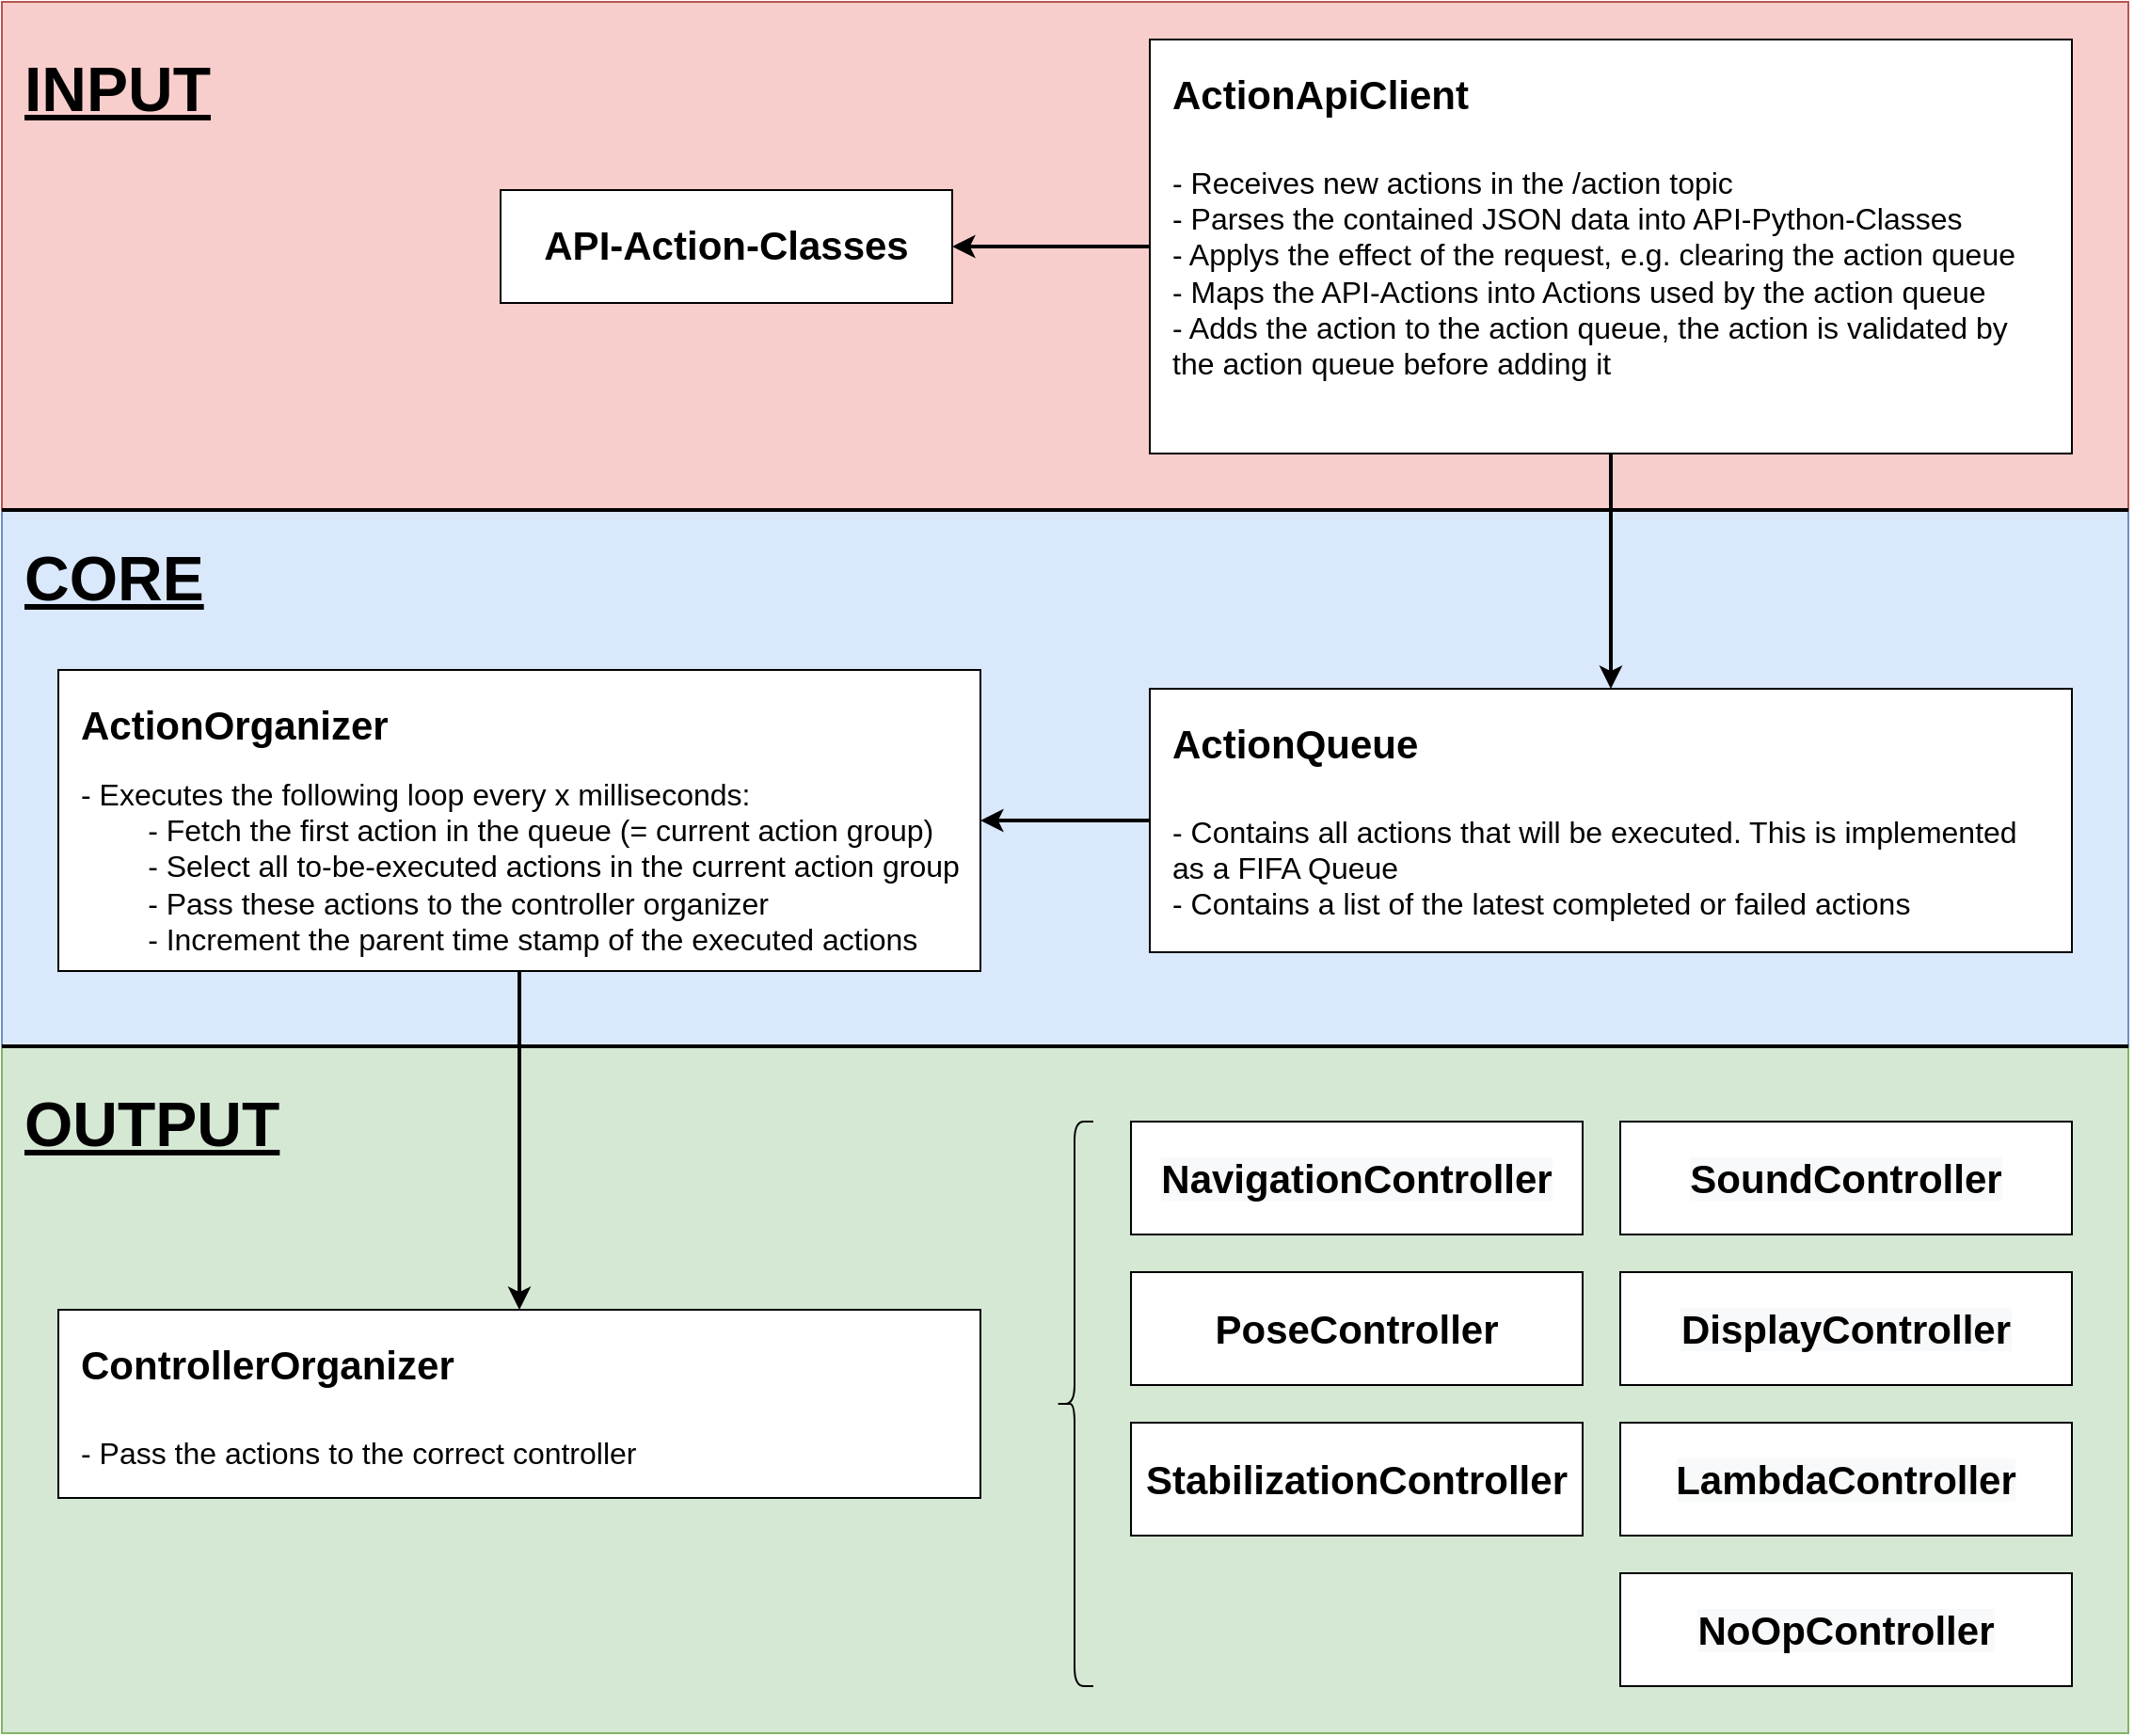 <mxfile version="17.4.2" type="device"><diagram id="VmIvY2H67sShjSGsu1-s" name="Seite-1"><mxGraphModel dx="1279" dy="1025" grid="1" gridSize="10" guides="1" tooltips="1" connect="1" arrows="1" fold="1" page="1" pageScale="1" pageWidth="1654" pageHeight="1169" math="0" shadow="0"><root><mxCell id="0"/><mxCell id="1" parent="0"/><mxCell id="ziedk3qA85iTgo717aPF-53" value="" style="rounded=0;whiteSpace=wrap;html=1;fontSize=26;fillColor=#d5e8d4;strokeColor=#82b366;" parent="1" vertex="1"><mxGeometry x="150" y="625" width="1130" height="365" as="geometry"/></mxCell><mxCell id="ziedk3qA85iTgo717aPF-52" value="" style="rounded=0;whiteSpace=wrap;html=1;fontSize=26;fillColor=#dae8fc;strokeColor=#6c8ebf;" parent="1" vertex="1"><mxGeometry x="150" y="340" width="1130" height="285" as="geometry"/></mxCell><mxCell id="ziedk3qA85iTgo717aPF-51" value="" style="rounded=0;whiteSpace=wrap;html=1;fontSize=26;fillColor=#f8cecc;strokeColor=#b85450;" parent="1" vertex="1"><mxGeometry x="150" y="70" width="1130" height="270" as="geometry"/></mxCell><mxCell id="ziedk3qA85iTgo717aPF-1" value="" style="rounded=0;whiteSpace=wrap;html=1;" parent="1" vertex="1"><mxGeometry x="760" y="90" width="490" height="220" as="geometry"/></mxCell><mxCell id="ziedk3qA85iTgo717aPF-2" value="ActionApiClient" style="text;html=1;strokeColor=none;fillColor=none;align=left;verticalAlign=top;whiteSpace=wrap;rounded=0;fontSize=21;fontStyle=1" parent="1" vertex="1"><mxGeometry x="770" y="100" width="240" height="70" as="geometry"/></mxCell><mxCell id="ziedk3qA85iTgo717aPF-3" value="&lt;span style=&quot;font-size: 16px&quot;&gt;- Receives new actions in the /action topic&lt;/span&gt;&lt;br style=&quot;font-size: 16px&quot;&gt;&lt;span style=&quot;font-size: 16px&quot;&gt;- Parses the contained JSON data into API-Python-Classes&lt;/span&gt;&lt;br style=&quot;font-size: 16px&quot;&gt;&lt;span style=&quot;font-size: 16px&quot;&gt;- Applys the effect of the request, e.g. clearing the action queue&lt;/span&gt;&lt;br style=&quot;font-size: 16px&quot;&gt;&lt;span style=&quot;font-size: 16px&quot;&gt;- Maps the API-Actions into Actions used by the action queue&lt;/span&gt;&lt;br style=&quot;font-size: 16px&quot;&gt;&lt;span style=&quot;font-size: 16px&quot;&gt;- Adds the action to the action queue, the action is validated by the&amp;nbsp;&lt;/span&gt;&lt;span style=&quot;font-size: 16px&quot;&gt;action queue before adding it&lt;/span&gt;" style="text;html=1;strokeColor=none;fillColor=none;align=left;verticalAlign=top;whiteSpace=wrap;rounded=0;fontSize=16;horizontal=1;" parent="1" vertex="1"><mxGeometry x="770" y="150" width="470" height="150" as="geometry"/></mxCell><mxCell id="ziedk3qA85iTgo717aPF-4" value="" style="rounded=0;whiteSpace=wrap;html=1;fontSize=16;" parent="1" vertex="1"><mxGeometry x="415" y="170" width="240" height="60" as="geometry"/></mxCell><mxCell id="ziedk3qA85iTgo717aPF-5" value="API-Action-Classes" style="text;html=1;strokeColor=none;fillColor=none;align=center;verticalAlign=top;whiteSpace=wrap;rounded=0;fontSize=21;fontStyle=1" parent="1" vertex="1"><mxGeometry x="425" y="180" width="220" height="40" as="geometry"/></mxCell><mxCell id="ziedk3qA85iTgo717aPF-6" value="" style="endArrow=classic;html=1;rounded=0;fontSize=16;strokeWidth=2;" parent="1" source="ziedk3qA85iTgo717aPF-1" target="ziedk3qA85iTgo717aPF-4" edge="1"><mxGeometry width="50" height="50" relative="1" as="geometry"><mxPoint x="550" y="760" as="sourcePoint"/><mxPoint x="600" y="710" as="targetPoint"/></mxGeometry></mxCell><mxCell id="ziedk3qA85iTgo717aPF-8" value="" style="rounded=0;whiteSpace=wrap;html=1;" parent="1" vertex="1"><mxGeometry x="760" y="435" width="490" height="140" as="geometry"/></mxCell><mxCell id="ziedk3qA85iTgo717aPF-9" value="ActionQueue" style="text;html=1;strokeColor=none;fillColor=none;align=left;verticalAlign=top;whiteSpace=wrap;rounded=0;fontSize=21;fontStyle=1" parent="1" vertex="1"><mxGeometry x="770" y="445" width="240" height="70" as="geometry"/></mxCell><mxCell id="ziedk3qA85iTgo717aPF-10" value="- Contains all actions that will be executed. This is implemented as a FIFA Queue&lt;br&gt;- Contains a list of the latest completed or failed actions" style="text;html=1;strokeColor=none;fillColor=none;align=left;verticalAlign=top;whiteSpace=wrap;rounded=0;fontSize=16;horizontal=1;" parent="1" vertex="1"><mxGeometry x="770" y="495" width="470" height="70" as="geometry"/></mxCell><mxCell id="ziedk3qA85iTgo717aPF-11" value="" style="endArrow=classic;html=1;rounded=0;fontSize=16;strokeWidth=2;" parent="1" source="ziedk3qA85iTgo717aPF-1" target="ziedk3qA85iTgo717aPF-8" edge="1"><mxGeometry width="50" height="50" relative="1" as="geometry"><mxPoint x="920.789" y="370" as="sourcePoint"/><mxPoint x="345" y="625" as="targetPoint"/></mxGeometry></mxCell><mxCell id="ziedk3qA85iTgo717aPF-19" style="edgeStyle=orthogonalEdgeStyle;rounded=0;orthogonalLoop=1;jettySize=auto;html=1;fontSize=16;strokeWidth=2;" parent="1" source="ziedk3qA85iTgo717aPF-8" target="ziedk3qA85iTgo717aPF-15" edge="1"><mxGeometry relative="1" as="geometry"/></mxCell><mxCell id="ziedk3qA85iTgo717aPF-15" value="" style="rounded=0;whiteSpace=wrap;html=1;" parent="1" vertex="1"><mxGeometry x="180" y="425" width="490" height="160" as="geometry"/></mxCell><mxCell id="ziedk3qA85iTgo717aPF-16" value="ActionOrganizer" style="text;html=1;strokeColor=none;fillColor=none;align=left;verticalAlign=top;whiteSpace=wrap;rounded=0;fontSize=21;fontStyle=1" parent="1" vertex="1"><mxGeometry x="190" y="435" width="240" height="70" as="geometry"/></mxCell><mxCell id="ziedk3qA85iTgo717aPF-17" value="&lt;span style=&quot;font-size: 16px&quot;&gt;- Executes the following loop every x milliseconds:&lt;br&gt;&lt;span style=&quot;white-space: pre&quot;&gt;&#9;&lt;/span&gt;- Fetch the first action in the queue (= current action group)&lt;br&gt;&lt;span style=&quot;white-space: pre&quot;&gt;&#9;&lt;/span&gt;- Select all to-be-executed actions in the current action group&lt;br&gt;&lt;span style=&quot;white-space: pre&quot;&gt;&#9;&lt;/span&gt;- Pass these actions to the controller organizer&lt;br&gt;&lt;span style=&quot;white-space: pre&quot;&gt;&#9;&lt;/span&gt;- Increment the parent time stamp of the executed actions&lt;br&gt;&lt;/span&gt;" style="text;html=1;strokeColor=none;fillColor=none;align=left;verticalAlign=top;whiteSpace=wrap;rounded=0;fontSize=16;horizontal=1;" parent="1" vertex="1"><mxGeometry x="190" y="475" width="470" height="110" as="geometry"/></mxCell><mxCell id="ziedk3qA85iTgo717aPF-23" style="edgeStyle=orthogonalEdgeStyle;rounded=0;orthogonalLoop=1;jettySize=auto;html=1;fontSize=16;strokeWidth=2;" parent="1" source="ziedk3qA85iTgo717aPF-15" target="ziedk3qA85iTgo717aPF-20" edge="1"><mxGeometry relative="1" as="geometry"><mxPoint x="425" y="585" as="sourcePoint"/></mxGeometry></mxCell><mxCell id="ziedk3qA85iTgo717aPF-20" value="" style="rounded=0;whiteSpace=wrap;html=1;" parent="1" vertex="1"><mxGeometry x="180" y="765" width="490" height="100" as="geometry"/></mxCell><mxCell id="ziedk3qA85iTgo717aPF-21" value="ControllerOrganizer" style="text;html=1;strokeColor=none;fillColor=none;align=left;verticalAlign=top;whiteSpace=wrap;rounded=0;fontSize=21;fontStyle=1" parent="1" vertex="1"><mxGeometry x="190" y="775" width="240" height="70" as="geometry"/></mxCell><mxCell id="ziedk3qA85iTgo717aPF-22" value="&lt;span style=&quot;font-size: 16px&quot;&gt;- Pass the actions to the correct controller&lt;br&gt;&lt;/span&gt;" style="text;html=1;strokeColor=none;fillColor=none;align=left;verticalAlign=top;whiteSpace=wrap;rounded=0;fontSize=16;horizontal=1;" parent="1" vertex="1"><mxGeometry x="190" y="825" width="470" height="30" as="geometry"/></mxCell><mxCell id="ziedk3qA85iTgo717aPF-24" value="&#10;&#10;&lt;span style=&quot;color: rgb(0, 0, 0); font-family: helvetica; font-size: 21px; font-style: normal; font-weight: 700; letter-spacing: normal; text-align: center; text-indent: 0px; text-transform: none; word-spacing: 0px; background-color: rgb(248, 249, 250); display: inline; float: none;&quot;&gt;NavigationController&lt;/span&gt;&#10;&#10;" style="rounded=0;whiteSpace=wrap;html=1;fontSize=16;" parent="1" vertex="1"><mxGeometry x="750" y="665" width="240" height="60" as="geometry"/></mxCell><mxCell id="ziedk3qA85iTgo717aPF-26" value="&lt;span style=&quot;font-size: 21px ; font-weight: 700&quot;&gt;PoseController&lt;/span&gt;" style="rounded=0;whiteSpace=wrap;html=1;fontSize=16;" parent="1" vertex="1"><mxGeometry x="750" y="745" width="240" height="60" as="geometry"/></mxCell><mxCell id="ziedk3qA85iTgo717aPF-28" value="&#10;&#10;&lt;span style=&quot;color: rgb(0, 0, 0); font-family: helvetica; font-size: 21px; font-style: normal; font-weight: 700; letter-spacing: normal; text-align: center; text-indent: 0px; text-transform: none; word-spacing: 0px; background-color: rgb(248, 249, 250); display: inline; float: none;&quot;&gt;SoundController&lt;/span&gt;&#10;&#10;" style="rounded=0;whiteSpace=wrap;html=1;fontSize=16;" parent="1" vertex="1"><mxGeometry x="1010" y="665" width="240" height="60" as="geometry"/></mxCell><mxCell id="ziedk3qA85iTgo717aPF-30" value="&#10;&#10;&lt;span style=&quot;color: rgb(0, 0, 0); font-family: helvetica; font-size: 21px; font-style: normal; font-weight: 700; letter-spacing: normal; text-align: center; text-indent: 0px; text-transform: none; word-spacing: 0px; background-color: rgb(248, 249, 250); display: inline; float: none;&quot;&gt;DisplayController&lt;/span&gt;&#10;&#10;" style="rounded=0;whiteSpace=wrap;html=1;fontSize=16;" parent="1" vertex="1"><mxGeometry x="1010" y="745" width="240" height="60" as="geometry"/></mxCell><mxCell id="ziedk3qA85iTgo717aPF-32" value="&#10;&#10;&lt;span style=&quot;color: rgb(0, 0, 0); font-family: helvetica; font-size: 21px; font-style: normal; font-weight: 700; letter-spacing: normal; text-align: center; text-indent: 0px; text-transform: none; word-spacing: 0px; background-color: rgb(248, 249, 250); display: inline; float: none;&quot;&gt;LambdaController&lt;/span&gt;&#10;&#10;" style="rounded=0;whiteSpace=wrap;html=1;fontSize=16;" parent="1" vertex="1"><mxGeometry x="1010" y="825" width="240" height="60" as="geometry"/></mxCell><mxCell id="ziedk3qA85iTgo717aPF-34" value="&#10;&#10;&lt;span style=&quot;color: rgb(0, 0, 0); font-family: helvetica; font-size: 21px; font-style: normal; font-weight: 700; letter-spacing: normal; text-align: center; text-indent: 0px; text-transform: none; word-spacing: 0px; background-color: rgb(248, 249, 250); display: inline; float: none;&quot;&gt;NoOpController&lt;/span&gt;&#10;&#10;" style="rounded=0;whiteSpace=wrap;html=1;fontSize=16;" parent="1" vertex="1"><mxGeometry x="1010" y="905" width="240" height="60" as="geometry"/></mxCell><mxCell id="ziedk3qA85iTgo717aPF-36" value="&lt;span style=&quot;font-size: 21px ; font-weight: 700&quot;&gt;StabilizationController&lt;/span&gt;" style="rounded=0;whiteSpace=wrap;html=1;fontSize=16;" parent="1" vertex="1"><mxGeometry x="750" y="825" width="240" height="60" as="geometry"/></mxCell><mxCell id="ziedk3qA85iTgo717aPF-45" value="" style="shape=curlyBracket;whiteSpace=wrap;html=1;rounded=1;fontSize=16;" parent="1" vertex="1"><mxGeometry x="710" y="665" width="20" height="300" as="geometry"/></mxCell><mxCell id="ziedk3qA85iTgo717aPF-46" value="" style="endArrow=none;html=1;rounded=0;fontSize=16;strokeWidth=2;" parent="1" edge="1"><mxGeometry width="50" height="50" relative="1" as="geometry"><mxPoint x="150" y="625" as="sourcePoint"/><mxPoint x="1280" y="625" as="targetPoint"/></mxGeometry></mxCell><mxCell id="ziedk3qA85iTgo717aPF-47" value="" style="endArrow=none;html=1;rounded=0;fontSize=16;strokeWidth=2;" parent="1" edge="1"><mxGeometry width="50" height="50" relative="1" as="geometry"><mxPoint x="150" y="340" as="sourcePoint"/><mxPoint x="1280" y="340" as="targetPoint"/></mxGeometry></mxCell><mxCell id="ziedk3qA85iTgo717aPF-48" value="CORE" style="text;html=1;strokeColor=none;fillColor=none;align=left;verticalAlign=top;whiteSpace=wrap;rounded=0;fontSize=33;fontStyle=5;fontColor=#000000;" parent="1" vertex="1"><mxGeometry x="160" y="350" width="180" height="40" as="geometry"/></mxCell><mxCell id="ziedk3qA85iTgo717aPF-49" value="INPUT" style="text;html=1;strokeColor=none;fillColor=none;align=left;verticalAlign=top;whiteSpace=wrap;rounded=0;fontSize=33;fontStyle=5;fontColor=#000000;" parent="1" vertex="1"><mxGeometry x="160" y="90" width="180" height="40" as="geometry"/></mxCell><mxCell id="ziedk3qA85iTgo717aPF-50" value="OUTPUT" style="text;html=1;strokeColor=none;fillColor=none;align=left;verticalAlign=top;whiteSpace=wrap;rounded=0;fontSize=33;fontStyle=5;fontColor=#000000;" parent="1" vertex="1"><mxGeometry x="160" y="640" width="180" height="40" as="geometry"/></mxCell></root></mxGraphModel></diagram></mxfile>
